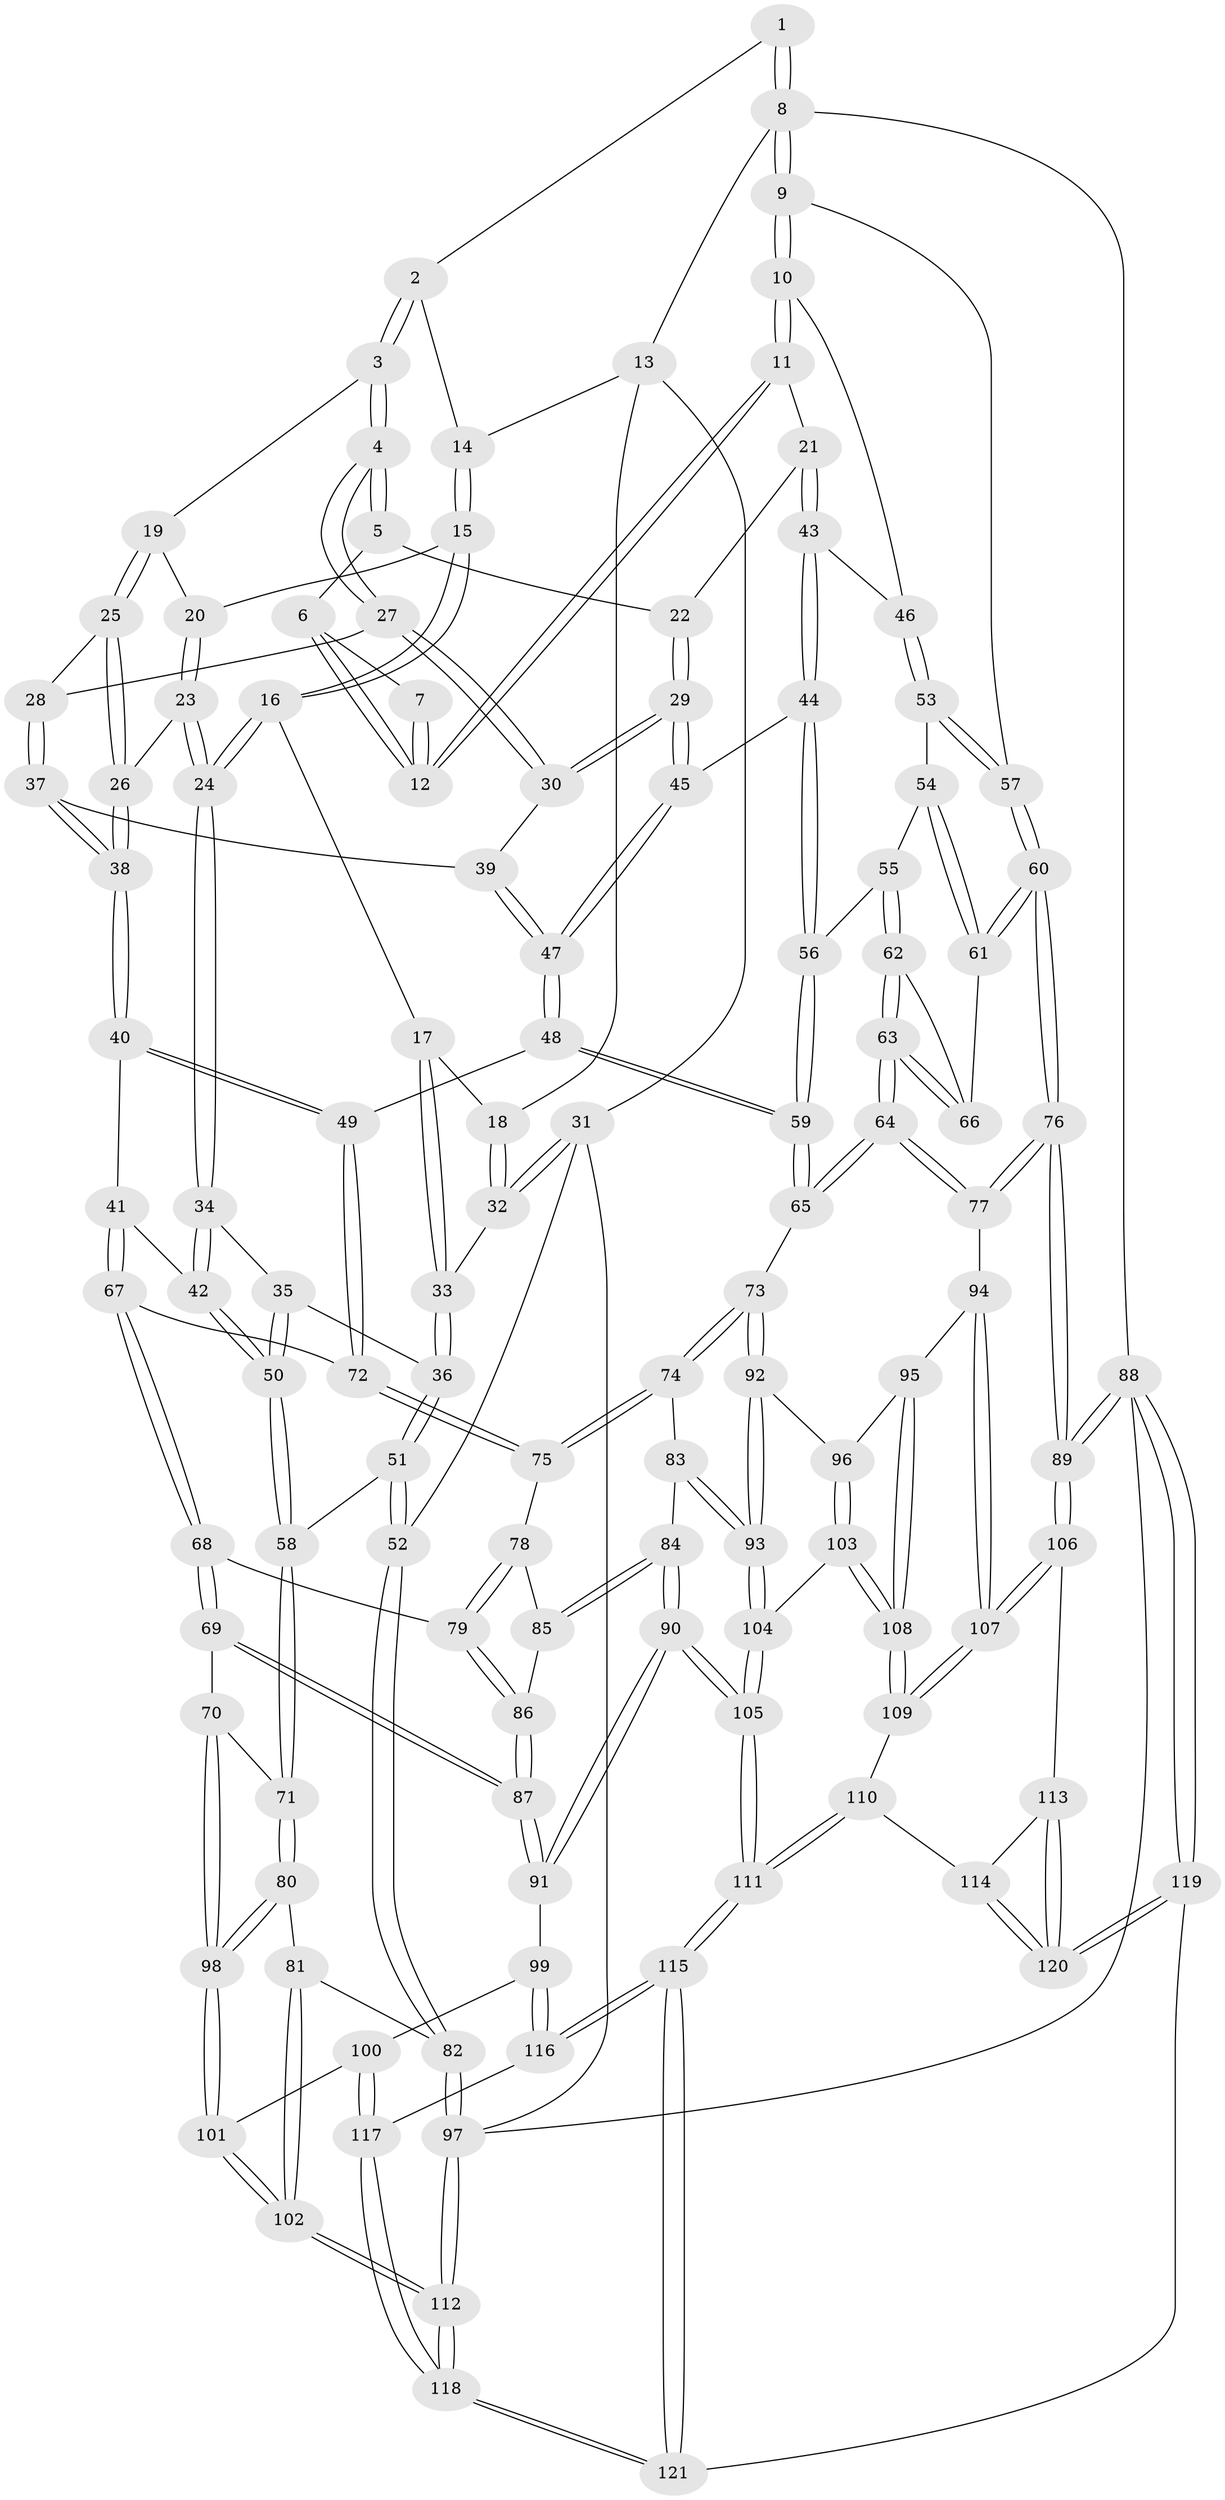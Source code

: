 // Generated by graph-tools (version 1.1) at 2025/03/03/09/25 03:03:20]
// undirected, 121 vertices, 299 edges
graph export_dot {
graph [start="1"]
  node [color=gray90,style=filled];
  1 [pos="+0.9486713273805649+0"];
  2 [pos="+0.589825218339929+0"];
  3 [pos="+0.6298765407647915+0"];
  4 [pos="+0.6958785394855069+0.10184155933412714"];
  5 [pos="+0.7961753897223075+0.09715044460195492"];
  6 [pos="+0.8316255731967095+0.07337109988953881"];
  7 [pos="+0.9105206194372327+0"];
  8 [pos="+1+0"];
  9 [pos="+1+0.18791452146175655"];
  10 [pos="+1+0.1956366414716993"];
  11 [pos="+0.9616941402903828+0.18822679280172813"];
  12 [pos="+0.9541184242301952+0.1739950593328162"];
  13 [pos="+0.1608980896049685+0"];
  14 [pos="+0.4013511437350834+0"];
  15 [pos="+0.38474459487044343+0"];
  16 [pos="+0.29884410439573106+0.1603851564088102"];
  17 [pos="+0.22577888175222127+0.1527169513845504"];
  18 [pos="+0.14253617575839686+0.10935957974777129"];
  19 [pos="+0.5411816135594525+0.13432858675582562"];
  20 [pos="+0.4539120646444825+0.11810556288851662"];
  21 [pos="+0.9470639420297552+0.19802353203999343"];
  22 [pos="+0.8248358209052563+0.16321155006607388"];
  23 [pos="+0.44079328934218637+0.21342829591490883"];
  24 [pos="+0.32799708059992005+0.21783703718624503"];
  25 [pos="+0.5438870060926033+0.14971667011683937"];
  26 [pos="+0.46068982720703955+0.2284268542849159"];
  27 [pos="+0.6898614659115834+0.16239084973132709"];
  28 [pos="+0.5909217264613404+0.20931385213947193"];
  29 [pos="+0.7503022165162945+0.26137918683428646"];
  30 [pos="+0.738908338337823+0.24827480552903386"];
  31 [pos="+0+0.23707514643402952"];
  32 [pos="+0.04728305340727684+0.18897780031444936"];
  33 [pos="+0.17429200036585674+0.3023748841071361"];
  34 [pos="+0.3117823068639974+0.28636225510347435"];
  35 [pos="+0.2834816057050404+0.2976434206321104"];
  36 [pos="+0.1834199206853008+0.3204758072807611"];
  37 [pos="+0.5668673107919405+0.26477902403617826"];
  38 [pos="+0.5027529452554129+0.29044005595927663"];
  39 [pos="+0.5865507593230108+0.276912537642035"];
  40 [pos="+0.49778737639787224+0.305039340129768"];
  41 [pos="+0.41848150277890406+0.3946289741903034"];
  42 [pos="+0.39424130784047573+0.3878965164483949"];
  43 [pos="+0.9321723767260105+0.21622307019302772"];
  44 [pos="+0.8009802488401809+0.30912289308546126"];
  45 [pos="+0.76556233313172+0.2947353503845868"];
  46 [pos="+0.9450562936629443+0.35369139676253925"];
  47 [pos="+0.6684254467509194+0.37110990288835577"];
  48 [pos="+0.6474747086365836+0.4199959279787603"];
  49 [pos="+0.6274378720987622+0.4330784494533614"];
  50 [pos="+0.26182934719962475+0.46545898847161127"];
  51 [pos="+0.13757505000071857+0.4381375112537001"];
  52 [pos="+0+0.47516083022515043"];
  53 [pos="+0.9445344843149249+0.3560426380082276"];
  54 [pos="+0.8950517368273488+0.3947663749352226"];
  55 [pos="+0.8730800616838073+0.39678774734172134"];
  56 [pos="+0.8405188324175282+0.3780097138586159"];
  57 [pos="+1+0.4138656913784293"];
  58 [pos="+0.22514422431154552+0.49441844427753084"];
  59 [pos="+0.7551994830293635+0.4773973100877915"];
  60 [pos="+1+0.49813423895722914"];
  61 [pos="+1+0.4756857136770781"];
  62 [pos="+0.8755467674241647+0.46238407846309615"];
  63 [pos="+0.8774456490378323+0.5401815430370899"];
  64 [pos="+0.8474881797902584+0.5978798220384791"];
  65 [pos="+0.784993913390251+0.5852470235896315"];
  66 [pos="+1+0.4825736259110107"];
  67 [pos="+0.44223478913191894+0.4405788858344355"];
  68 [pos="+0.3887244877735186+0.5919080488656102"];
  69 [pos="+0.3543928917251903+0.6097352928763763"];
  70 [pos="+0.34246987288765535+0.6130939041336595"];
  71 [pos="+0.23826693210073402+0.5264864980987533"];
  72 [pos="+0.586233851872723+0.48981324737965853"];
  73 [pos="+0.7186876964465395+0.6130891828244276"];
  74 [pos="+0.6462951348001585+0.5975414982247635"];
  75 [pos="+0.5939529409453644+0.5522172782626481"];
  76 [pos="+1+0.6843892442709766"];
  77 [pos="+0.9084192244129429+0.6708891163750291"];
  78 [pos="+0.5501669434767946+0.580868626218985"];
  79 [pos="+0.3918361573310441+0.5926036753696713"];
  80 [pos="+0.13011557609939456+0.6706222883947958"];
  81 [pos="+0.09702724837952431+0.6765937299863997"];
  82 [pos="+0+0.6096425513955835"];
  83 [pos="+0.6146412972616508+0.6689618268378924"];
  84 [pos="+0.5786723803779336+0.7260387363317056"];
  85 [pos="+0.5276021018186596+0.6521774256587817"];
  86 [pos="+0.487327444364355+0.6726926984784096"];
  87 [pos="+0.4799388689280987+0.7548115159900922"];
  88 [pos="+1+1"];
  89 [pos="+1+0.9446896974630734"];
  90 [pos="+0.5653581869965637+0.8169989922270492"];
  91 [pos="+0.4929919348871585+0.8073989317564089"];
  92 [pos="+0.7149353841621148+0.7241782746131799"];
  93 [pos="+0.697922128086103+0.7505393335447414"];
  94 [pos="+0.902724016676707+0.6813620580244044"];
  95 [pos="+0.8665156755230401+0.7238360140410616"];
  96 [pos="+0.7535003829220931+0.731993693626051"];
  97 [pos="+0+1"];
  98 [pos="+0.29102215129210196+0.7484424837999124"];
  99 [pos="+0.45106994045626014+0.8222689691674331"];
  100 [pos="+0.3570519036288843+0.8298423322402134"];
  101 [pos="+0.29847168246896644+0.7931865460336662"];
  102 [pos="+0.14465735964240045+0.8967076054520948"];
  103 [pos="+0.7992979898295464+0.809248677167496"];
  104 [pos="+0.682753896994079+0.7806549311426353"];
  105 [pos="+0.6064952595436519+0.8462964383718999"];
  106 [pos="+0.9609323476666042+0.8799488775083164"];
  107 [pos="+0.9394504431235555+0.8611738376172265"];
  108 [pos="+0.8254062694767506+0.8211108387456383"];
  109 [pos="+0.826144660358779+0.8268653287930958"];
  110 [pos="+0.8163064418176377+0.8504460268357235"];
  111 [pos="+0.6340176823279219+0.9187340874881875"];
  112 [pos="+0+1"];
  113 [pos="+0.9378003088684209+0.8963868557864161"];
  114 [pos="+0.834153322105015+0.9149055956040852"];
  115 [pos="+0.6408652066966234+1"];
  116 [pos="+0.46258915984354576+0.9586030215251993"];
  117 [pos="+0.3550916768120547+0.9980163491954674"];
  118 [pos="+0.22919936489084886+1"];
  119 [pos="+0.7728417874705298+1"];
  120 [pos="+0.8026135713842036+1"];
  121 [pos="+0.679034066476577+1"];
  1 -- 2;
  1 -- 8;
  1 -- 8;
  2 -- 3;
  2 -- 3;
  2 -- 14;
  3 -- 4;
  3 -- 4;
  3 -- 19;
  4 -- 5;
  4 -- 5;
  4 -- 27;
  4 -- 27;
  5 -- 6;
  5 -- 22;
  6 -- 7;
  6 -- 12;
  6 -- 12;
  7 -- 12;
  7 -- 12;
  8 -- 9;
  8 -- 9;
  8 -- 13;
  8 -- 88;
  9 -- 10;
  9 -- 10;
  9 -- 57;
  10 -- 11;
  10 -- 11;
  10 -- 46;
  11 -- 12;
  11 -- 12;
  11 -- 21;
  13 -- 14;
  13 -- 18;
  13 -- 31;
  14 -- 15;
  14 -- 15;
  15 -- 16;
  15 -- 16;
  15 -- 20;
  16 -- 17;
  16 -- 24;
  16 -- 24;
  17 -- 18;
  17 -- 33;
  17 -- 33;
  18 -- 32;
  18 -- 32;
  19 -- 20;
  19 -- 25;
  19 -- 25;
  20 -- 23;
  20 -- 23;
  21 -- 22;
  21 -- 43;
  21 -- 43;
  22 -- 29;
  22 -- 29;
  23 -- 24;
  23 -- 24;
  23 -- 26;
  24 -- 34;
  24 -- 34;
  25 -- 26;
  25 -- 26;
  25 -- 28;
  26 -- 38;
  26 -- 38;
  27 -- 28;
  27 -- 30;
  27 -- 30;
  28 -- 37;
  28 -- 37;
  29 -- 30;
  29 -- 30;
  29 -- 45;
  29 -- 45;
  30 -- 39;
  31 -- 32;
  31 -- 32;
  31 -- 52;
  31 -- 97;
  32 -- 33;
  33 -- 36;
  33 -- 36;
  34 -- 35;
  34 -- 42;
  34 -- 42;
  35 -- 36;
  35 -- 50;
  35 -- 50;
  36 -- 51;
  36 -- 51;
  37 -- 38;
  37 -- 38;
  37 -- 39;
  38 -- 40;
  38 -- 40;
  39 -- 47;
  39 -- 47;
  40 -- 41;
  40 -- 49;
  40 -- 49;
  41 -- 42;
  41 -- 67;
  41 -- 67;
  42 -- 50;
  42 -- 50;
  43 -- 44;
  43 -- 44;
  43 -- 46;
  44 -- 45;
  44 -- 56;
  44 -- 56;
  45 -- 47;
  45 -- 47;
  46 -- 53;
  46 -- 53;
  47 -- 48;
  47 -- 48;
  48 -- 49;
  48 -- 59;
  48 -- 59;
  49 -- 72;
  49 -- 72;
  50 -- 58;
  50 -- 58;
  51 -- 52;
  51 -- 52;
  51 -- 58;
  52 -- 82;
  52 -- 82;
  53 -- 54;
  53 -- 57;
  53 -- 57;
  54 -- 55;
  54 -- 61;
  54 -- 61;
  55 -- 56;
  55 -- 62;
  55 -- 62;
  56 -- 59;
  56 -- 59;
  57 -- 60;
  57 -- 60;
  58 -- 71;
  58 -- 71;
  59 -- 65;
  59 -- 65;
  60 -- 61;
  60 -- 61;
  60 -- 76;
  60 -- 76;
  61 -- 66;
  62 -- 63;
  62 -- 63;
  62 -- 66;
  63 -- 64;
  63 -- 64;
  63 -- 66;
  63 -- 66;
  64 -- 65;
  64 -- 65;
  64 -- 77;
  64 -- 77;
  65 -- 73;
  67 -- 68;
  67 -- 68;
  67 -- 72;
  68 -- 69;
  68 -- 69;
  68 -- 79;
  69 -- 70;
  69 -- 87;
  69 -- 87;
  70 -- 71;
  70 -- 98;
  70 -- 98;
  71 -- 80;
  71 -- 80;
  72 -- 75;
  72 -- 75;
  73 -- 74;
  73 -- 74;
  73 -- 92;
  73 -- 92;
  74 -- 75;
  74 -- 75;
  74 -- 83;
  75 -- 78;
  76 -- 77;
  76 -- 77;
  76 -- 89;
  76 -- 89;
  77 -- 94;
  78 -- 79;
  78 -- 79;
  78 -- 85;
  79 -- 86;
  79 -- 86;
  80 -- 81;
  80 -- 98;
  80 -- 98;
  81 -- 82;
  81 -- 102;
  81 -- 102;
  82 -- 97;
  82 -- 97;
  83 -- 84;
  83 -- 93;
  83 -- 93;
  84 -- 85;
  84 -- 85;
  84 -- 90;
  84 -- 90;
  85 -- 86;
  86 -- 87;
  86 -- 87;
  87 -- 91;
  87 -- 91;
  88 -- 89;
  88 -- 89;
  88 -- 119;
  88 -- 119;
  88 -- 97;
  89 -- 106;
  89 -- 106;
  90 -- 91;
  90 -- 91;
  90 -- 105;
  90 -- 105;
  91 -- 99;
  92 -- 93;
  92 -- 93;
  92 -- 96;
  93 -- 104;
  93 -- 104;
  94 -- 95;
  94 -- 107;
  94 -- 107;
  95 -- 96;
  95 -- 108;
  95 -- 108;
  96 -- 103;
  96 -- 103;
  97 -- 112;
  97 -- 112;
  98 -- 101;
  98 -- 101;
  99 -- 100;
  99 -- 116;
  99 -- 116;
  100 -- 101;
  100 -- 117;
  100 -- 117;
  101 -- 102;
  101 -- 102;
  102 -- 112;
  102 -- 112;
  103 -- 104;
  103 -- 108;
  103 -- 108;
  104 -- 105;
  104 -- 105;
  105 -- 111;
  105 -- 111;
  106 -- 107;
  106 -- 107;
  106 -- 113;
  107 -- 109;
  107 -- 109;
  108 -- 109;
  108 -- 109;
  109 -- 110;
  110 -- 111;
  110 -- 111;
  110 -- 114;
  111 -- 115;
  111 -- 115;
  112 -- 118;
  112 -- 118;
  113 -- 114;
  113 -- 120;
  113 -- 120;
  114 -- 120;
  114 -- 120;
  115 -- 116;
  115 -- 116;
  115 -- 121;
  115 -- 121;
  116 -- 117;
  117 -- 118;
  117 -- 118;
  118 -- 121;
  118 -- 121;
  119 -- 120;
  119 -- 120;
  119 -- 121;
}
